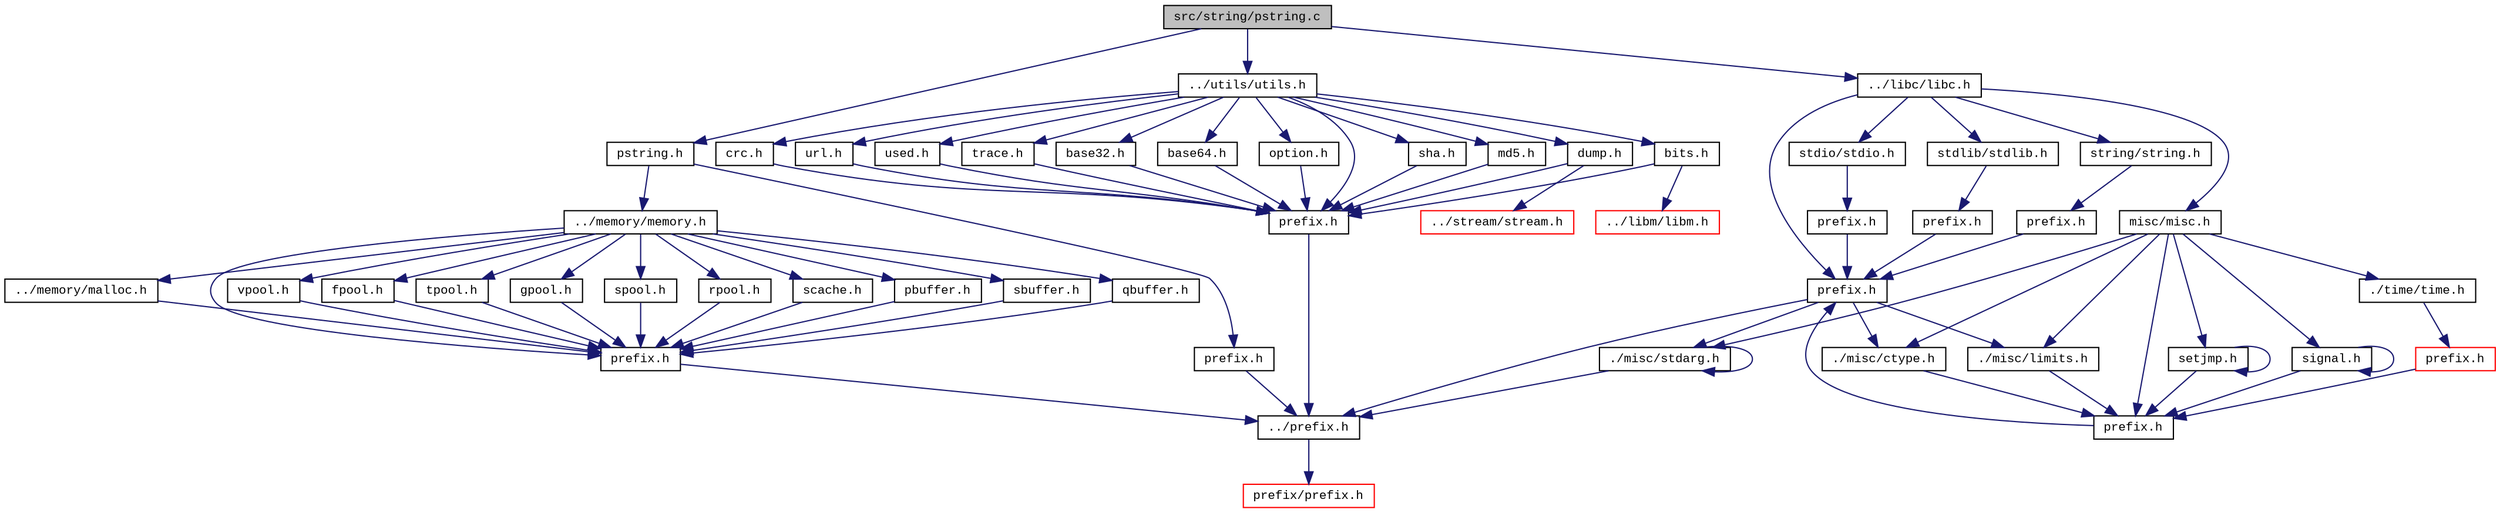 digraph "src/string/pstring.c"
{
  edge [fontname="CourierNew",fontsize="10",labelfontname="CourierNew",labelfontsize="10"];
  node [fontname="CourierNew",fontsize="10",shape=record];
  Node1 [label="src/string/pstring.c",height=0.2,width=0.4,color="black", fillcolor="grey75", style="filled" fontcolor="black"];
  Node1 -> Node2 [color="midnightblue",fontsize="10",style="solid",fontname="CourierNew"];
  Node2 [label="pstring.h",height=0.2,width=0.4,color="black", fillcolor="white", style="filled",URL="$d6/d9b/pstring_8h.html"];
  Node2 -> Node3 [color="midnightblue",fontsize="10",style="solid",fontname="CourierNew"];
  Node3 [label="prefix.h",height=0.2,width=0.4,color="black", fillcolor="white", style="filled",URL="$d9/da1/string_2prefix_8h_source.html"];
  Node3 -> Node4 [color="midnightblue",fontsize="10",style="solid",fontname="CourierNew"];
  Node4 [label="../prefix.h",height=0.2,width=0.4,color="black", fillcolor="white", style="filled",URL="$df/d5c/prefix_8h_source.html"];
  Node4 -> Node5 [color="midnightblue",fontsize="10",style="solid",fontname="CourierNew"];
  Node5 [label="prefix/prefix.h",height=0.2,width=0.4,color="red", fillcolor="white", style="filled",URL="$da/da3/prefix_2prefix_8h_source.html"];
  Node2 -> Node6 [color="midnightblue",fontsize="10",style="solid",fontname="CourierNew"];
  Node6 [label="../memory/memory.h",height=0.2,width=0.4,color="black", fillcolor="white", style="filled",URL="$dc/d18/memory_8h.html"];
  Node6 -> Node7 [color="midnightblue",fontsize="10",style="solid",fontname="CourierNew"];
  Node7 [label="prefix.h",height=0.2,width=0.4,color="black", fillcolor="white", style="filled",URL="$d0/dad/memory_2prefix_8h_source.html"];
  Node7 -> Node4 [color="midnightblue",fontsize="10",style="solid",fontname="CourierNew"];
  Node6 -> Node8 [color="midnightblue",fontsize="10",style="solid",fontname="CourierNew"];
  Node8 [label="vpool.h",height=0.2,width=0.4,color="black", fillcolor="white", style="filled",URL="$d4/d83/vpool_8h.html"];
  Node8 -> Node7 [color="midnightblue",fontsize="10",style="solid",fontname="CourierNew"];
  Node6 -> Node9 [color="midnightblue",fontsize="10",style="solid",fontname="CourierNew"];
  Node9 [label="fpool.h",height=0.2,width=0.4,color="black", fillcolor="white", style="filled",URL="$d6/dec/fpool_8h.html"];
  Node9 -> Node7 [color="midnightblue",fontsize="10",style="solid",fontname="CourierNew"];
  Node6 -> Node10 [color="midnightblue",fontsize="10",style="solid",fontname="CourierNew"];
  Node10 [label="tpool.h",height=0.2,width=0.4,color="black", fillcolor="white", style="filled",URL="$df/d05/tpool_8h.html"];
  Node10 -> Node7 [color="midnightblue",fontsize="10",style="solid",fontname="CourierNew"];
  Node6 -> Node11 [color="midnightblue",fontsize="10",style="solid",fontname="CourierNew"];
  Node11 [label="gpool.h",height=0.2,width=0.4,color="black", fillcolor="white", style="filled",URL="$d4/d3a/gpool_8h.html"];
  Node11 -> Node7 [color="midnightblue",fontsize="10",style="solid",fontname="CourierNew"];
  Node6 -> Node12 [color="midnightblue",fontsize="10",style="solid",fontname="CourierNew"];
  Node12 [label="spool.h",height=0.2,width=0.4,color="black", fillcolor="white", style="filled",URL="$d7/d0c/spool_8h.html"];
  Node12 -> Node7 [color="midnightblue",fontsize="10",style="solid",fontname="CourierNew"];
  Node6 -> Node13 [color="midnightblue",fontsize="10",style="solid",fontname="CourierNew"];
  Node13 [label="rpool.h",height=0.2,width=0.4,color="black", fillcolor="white", style="filled",URL="$d6/da1/rpool_8h.html"];
  Node13 -> Node7 [color="midnightblue",fontsize="10",style="solid",fontname="CourierNew"];
  Node6 -> Node14 [color="midnightblue",fontsize="10",style="solid",fontname="CourierNew"];
  Node14 [label="scache.h",height=0.2,width=0.4,color="black", fillcolor="white", style="filled",URL="$d6/d7c/scache_8h.html"];
  Node14 -> Node7 [color="midnightblue",fontsize="10",style="solid",fontname="CourierNew"];
  Node6 -> Node15 [color="midnightblue",fontsize="10",style="solid",fontname="CourierNew"];
  Node15 [label="pbuffer.h",height=0.2,width=0.4,color="black", fillcolor="white", style="filled",URL="$de/db7/pbuffer_8h.html"];
  Node15 -> Node7 [color="midnightblue",fontsize="10",style="solid",fontname="CourierNew"];
  Node6 -> Node16 [color="midnightblue",fontsize="10",style="solid",fontname="CourierNew"];
  Node16 [label="sbuffer.h",height=0.2,width=0.4,color="black", fillcolor="white", style="filled",URL="$de/d96/sbuffer_8h.html"];
  Node16 -> Node7 [color="midnightblue",fontsize="10",style="solid",fontname="CourierNew"];
  Node6 -> Node17 [color="midnightblue",fontsize="10",style="solid",fontname="CourierNew"];
  Node17 [label="qbuffer.h",height=0.2,width=0.4,color="black", fillcolor="white", style="filled",URL="$d3/d60/qbuffer_8h.html"];
  Node17 -> Node7 [color="midnightblue",fontsize="10",style="solid",fontname="CourierNew"];
  Node6 -> Node18 [color="midnightblue",fontsize="10",style="solid",fontname="CourierNew"];
  Node18 [label="../memory/malloc.h",height=0.2,width=0.4,color="black", fillcolor="white", style="filled",URL="$d1/dd8/memory_2malloc_8h_source.html"];
  Node18 -> Node7 [color="midnightblue",fontsize="10",style="solid",fontname="CourierNew"];
  Node1 -> Node19 [color="midnightblue",fontsize="10",style="solid",fontname="CourierNew"];
  Node19 [label="../libc/libc.h",height=0.2,width=0.4,color="black", fillcolor="white", style="filled",URL="$db/dc8/libc_8h.html"];
  Node19 -> Node20 [color="midnightblue",fontsize="10",style="solid",fontname="CourierNew"];
  Node20 [label="prefix.h",height=0.2,width=0.4,color="black", fillcolor="white", style="filled",URL="$d4/df0/libc_2prefix_8h_source.html"];
  Node20 -> Node4 [color="midnightblue",fontsize="10",style="solid",fontname="CourierNew"];
  Node20 -> Node21 [color="midnightblue",fontsize="10",style="solid",fontname="CourierNew"];
  Node21 [label="./misc/ctype.h",height=0.2,width=0.4,color="black", fillcolor="white", style="filled",URL="$d7/d0d/ctype_8h.html"];
  Node21 -> Node22 [color="midnightblue",fontsize="10",style="solid",fontname="CourierNew"];
  Node22 [label="prefix.h",height=0.2,width=0.4,color="black", fillcolor="white", style="filled",URL="$d4/d8c/libc_2misc_2prefix_8h_source.html"];
  Node22 -> Node20 [color="midnightblue",fontsize="10",style="solid",fontname="CourierNew"];
  Node20 -> Node23 [color="midnightblue",fontsize="10",style="solid",fontname="CourierNew"];
  Node23 [label="./misc/limits.h",height=0.2,width=0.4,color="black", fillcolor="white", style="filled",URL="$d8/dab/libc_2misc_2limits_8h_source.html"];
  Node23 -> Node22 [color="midnightblue",fontsize="10",style="solid",fontname="CourierNew"];
  Node20 -> Node24 [color="midnightblue",fontsize="10",style="solid",fontname="CourierNew"];
  Node24 [label="./misc/stdarg.h",height=0.2,width=0.4,color="black", fillcolor="white", style="filled",URL="$d1/d2d/stdarg_8h.html"];
  Node24 -> Node4 [color="midnightblue",fontsize="10",style="solid",fontname="CourierNew"];
  Node24 -> Node24 [color="midnightblue",fontsize="10",style="solid",fontname="CourierNew"];
  Node19 -> Node25 [color="midnightblue",fontsize="10",style="solid",fontname="CourierNew"];
  Node25 [label="misc/misc.h",height=0.2,width=0.4,color="black", fillcolor="white", style="filled",URL="$d4/d08/misc_8h.html"];
  Node25 -> Node22 [color="midnightblue",fontsize="10",style="solid",fontname="CourierNew"];
  Node25 -> Node21 [color="midnightblue",fontsize="10",style="solid",fontname="CourierNew"];
  Node25 -> Node24 [color="midnightblue",fontsize="10",style="solid",fontname="CourierNew"];
  Node25 -> Node26 [color="midnightblue",fontsize="10",style="solid",fontname="CourierNew"];
  Node26 [label="setjmp.h",height=0.2,width=0.4,color="black", fillcolor="white", style="filled",URL="$dd/df8/setjmp_8h.html"];
  Node26 -> Node22 [color="midnightblue",fontsize="10",style="solid",fontname="CourierNew"];
  Node26 -> Node26 [color="midnightblue",fontsize="10",style="solid",fontname="CourierNew"];
  Node25 -> Node27 [color="midnightblue",fontsize="10",style="solid",fontname="CourierNew"];
  Node27 [label="signal.h",height=0.2,width=0.4,color="black", fillcolor="white", style="filled",URL="$d8/d39/signal_8h.html"];
  Node27 -> Node22 [color="midnightblue",fontsize="10",style="solid",fontname="CourierNew"];
  Node27 -> Node27 [color="midnightblue",fontsize="10",style="solid",fontname="CourierNew"];
  Node25 -> Node23 [color="midnightblue",fontsize="10",style="solid",fontname="CourierNew"];
  Node25 -> Node28 [color="midnightblue",fontsize="10",style="solid",fontname="CourierNew"];
  Node28 [label="./time/time.h",height=0.2,width=0.4,color="black", fillcolor="white", style="filled",URL="$de/d4b/libc_2misc_2time_2time_8h_source.html"];
  Node28 -> Node29 [color="midnightblue",fontsize="10",style="solid",fontname="CourierNew"];
  Node29 [label="prefix.h",height=0.2,width=0.4,color="red", fillcolor="white", style="filled",URL="$d9/dcf/libc_2misc_2time_2prefix_8h_source.html"];
  Node29 -> Node22 [color="midnightblue",fontsize="10",style="solid",fontname="CourierNew"];
  Node19 -> Node30 [color="midnightblue",fontsize="10",style="solid",fontname="CourierNew"];
  Node30 [label="stdio/stdio.h",height=0.2,width=0.4,color="black", fillcolor="white", style="filled",URL="$d6/dd1/stdio_8h.html"];
  Node30 -> Node31 [color="midnightblue",fontsize="10",style="solid",fontname="CourierNew"];
  Node31 [label="prefix.h",height=0.2,width=0.4,color="black", fillcolor="white", style="filled",URL="$d3/de9/libc_2stdio_2prefix_8h_source.html"];
  Node31 -> Node20 [color="midnightblue",fontsize="10",style="solid",fontname="CourierNew"];
  Node19 -> Node32 [color="midnightblue",fontsize="10",style="solid",fontname="CourierNew"];
  Node32 [label="stdlib/stdlib.h",height=0.2,width=0.4,color="black", fillcolor="white", style="filled",URL="$dc/d9c/stdlib_8h.html"];
  Node32 -> Node33 [color="midnightblue",fontsize="10",style="solid",fontname="CourierNew"];
  Node33 [label="prefix.h",height=0.2,width=0.4,color="black", fillcolor="white", style="filled",URL="$da/de8/libc_2stdlib_2prefix_8h_source.html"];
  Node33 -> Node20 [color="midnightblue",fontsize="10",style="solid",fontname="CourierNew"];
  Node19 -> Node34 [color="midnightblue",fontsize="10",style="solid",fontname="CourierNew"];
  Node34 [label="string/string.h",height=0.2,width=0.4,color="black", fillcolor="white", style="filled",URL="$da/d52/libc_2string_2string_8h_source.html"];
  Node34 -> Node35 [color="midnightblue",fontsize="10",style="solid",fontname="CourierNew"];
  Node35 [label="prefix.h",height=0.2,width=0.4,color="black", fillcolor="white", style="filled",URL="$d3/d83/libc_2string_2prefix_8h_source.html"];
  Node35 -> Node20 [color="midnightblue",fontsize="10",style="solid",fontname="CourierNew"];
  Node1 -> Node36 [color="midnightblue",fontsize="10",style="solid",fontname="CourierNew"];
  Node36 [label="../utils/utils.h",height=0.2,width=0.4,color="black", fillcolor="white", style="filled",URL="$de/d2f/utils_2utils_8h_source.html"];
  Node36 -> Node37 [color="midnightblue",fontsize="10",style="solid",fontname="CourierNew"];
  Node37 [label="prefix.h",height=0.2,width=0.4,color="black", fillcolor="white", style="filled",URL="$de/d60/utils_2prefix_8h_source.html"];
  Node37 -> Node4 [color="midnightblue",fontsize="10",style="solid",fontname="CourierNew"];
  Node36 -> Node38 [color="midnightblue",fontsize="10",style="solid",fontname="CourierNew"];
  Node38 [label="bits.h",height=0.2,width=0.4,color="black", fillcolor="white", style="filled",URL="$df/db9/bits_8h_source.html"];
  Node38 -> Node37 [color="midnightblue",fontsize="10",style="solid",fontname="CourierNew"];
  Node38 -> Node39 [color="midnightblue",fontsize="10",style="solid",fontname="CourierNew"];
  Node39 [label="../libm/libm.h",height=0.2,width=0.4,color="red", fillcolor="white", style="filled",URL="$d9/ded/libm_8h.html"];
  Node36 -> Node40 [color="midnightblue",fontsize="10",style="solid",fontname="CourierNew"];
  Node40 [label="sha.h",height=0.2,width=0.4,color="black", fillcolor="white", style="filled",URL="$d9/d61/sha_8h.html"];
  Node40 -> Node37 [color="midnightblue",fontsize="10",style="solid",fontname="CourierNew"];
  Node36 -> Node41 [color="midnightblue",fontsize="10",style="solid",fontname="CourierNew"];
  Node41 [label="md5.h",height=0.2,width=0.4,color="black", fillcolor="white", style="filled",URL="$da/db0/md5_8h.html"];
  Node41 -> Node37 [color="midnightblue",fontsize="10",style="solid",fontname="CourierNew"];
  Node36 -> Node42 [color="midnightblue",fontsize="10",style="solid",fontname="CourierNew"];
  Node42 [label="crc.h",height=0.2,width=0.4,color="black", fillcolor="white", style="filled",URL="$dc/de6/crc_8h_source.html"];
  Node42 -> Node37 [color="midnightblue",fontsize="10",style="solid",fontname="CourierNew"];
  Node36 -> Node43 [color="midnightblue",fontsize="10",style="solid",fontname="CourierNew"];
  Node43 [label="url.h",height=0.2,width=0.4,color="black", fillcolor="white", style="filled",URL="$de/d6c/utils_2url_8h_source.html"];
  Node43 -> Node37 [color="midnightblue",fontsize="10",style="solid",fontname="CourierNew"];
  Node36 -> Node44 [color="midnightblue",fontsize="10",style="solid",fontname="CourierNew"];
  Node44 [label="dump.h",height=0.2,width=0.4,color="black", fillcolor="white", style="filled",URL="$d5/de5/dump_8h.html"];
  Node44 -> Node37 [color="midnightblue",fontsize="10",style="solid",fontname="CourierNew"];
  Node44 -> Node45 [color="midnightblue",fontsize="10",style="solid",fontname="CourierNew"];
  Node45 [label="../stream/stream.h",height=0.2,width=0.4,color="red", fillcolor="white", style="filled",URL="$d8/d95/stream_8h.html"];
  Node36 -> Node46 [color="midnightblue",fontsize="10",style="solid",fontname="CourierNew"];
  Node46 [label="used.h",height=0.2,width=0.4,color="black", fillcolor="white", style="filled",URL="$d4/d2b/used_8h.html"];
  Node46 -> Node37 [color="midnightblue",fontsize="10",style="solid",fontname="CourierNew"];
  Node36 -> Node47 [color="midnightblue",fontsize="10",style="solid",fontname="CourierNew"];
  Node47 [label="trace.h",height=0.2,width=0.4,color="black", fillcolor="white", style="filled",URL="$da/d18/utils_2trace_8h_source.html"];
  Node47 -> Node37 [color="midnightblue",fontsize="10",style="solid",fontname="CourierNew"];
  Node36 -> Node48 [color="midnightblue",fontsize="10",style="solid",fontname="CourierNew"];
  Node48 [label="base32.h",height=0.2,width=0.4,color="black", fillcolor="white", style="filled",URL="$d8/d33/base32_8h.html"];
  Node48 -> Node37 [color="midnightblue",fontsize="10",style="solid",fontname="CourierNew"];
  Node36 -> Node49 [color="midnightblue",fontsize="10",style="solid",fontname="CourierNew"];
  Node49 [label="base64.h",height=0.2,width=0.4,color="black", fillcolor="white", style="filled",URL="$d2/d6f/base64_8h_source.html"];
  Node49 -> Node37 [color="midnightblue",fontsize="10",style="solid",fontname="CourierNew"];
  Node36 -> Node50 [color="midnightblue",fontsize="10",style="solid",fontname="CourierNew"];
  Node50 [label="option.h",height=0.2,width=0.4,color="black", fillcolor="white", style="filled",URL="$db/db8/option_8h.html"];
  Node50 -> Node37 [color="midnightblue",fontsize="10",style="solid",fontname="CourierNew"];
}
